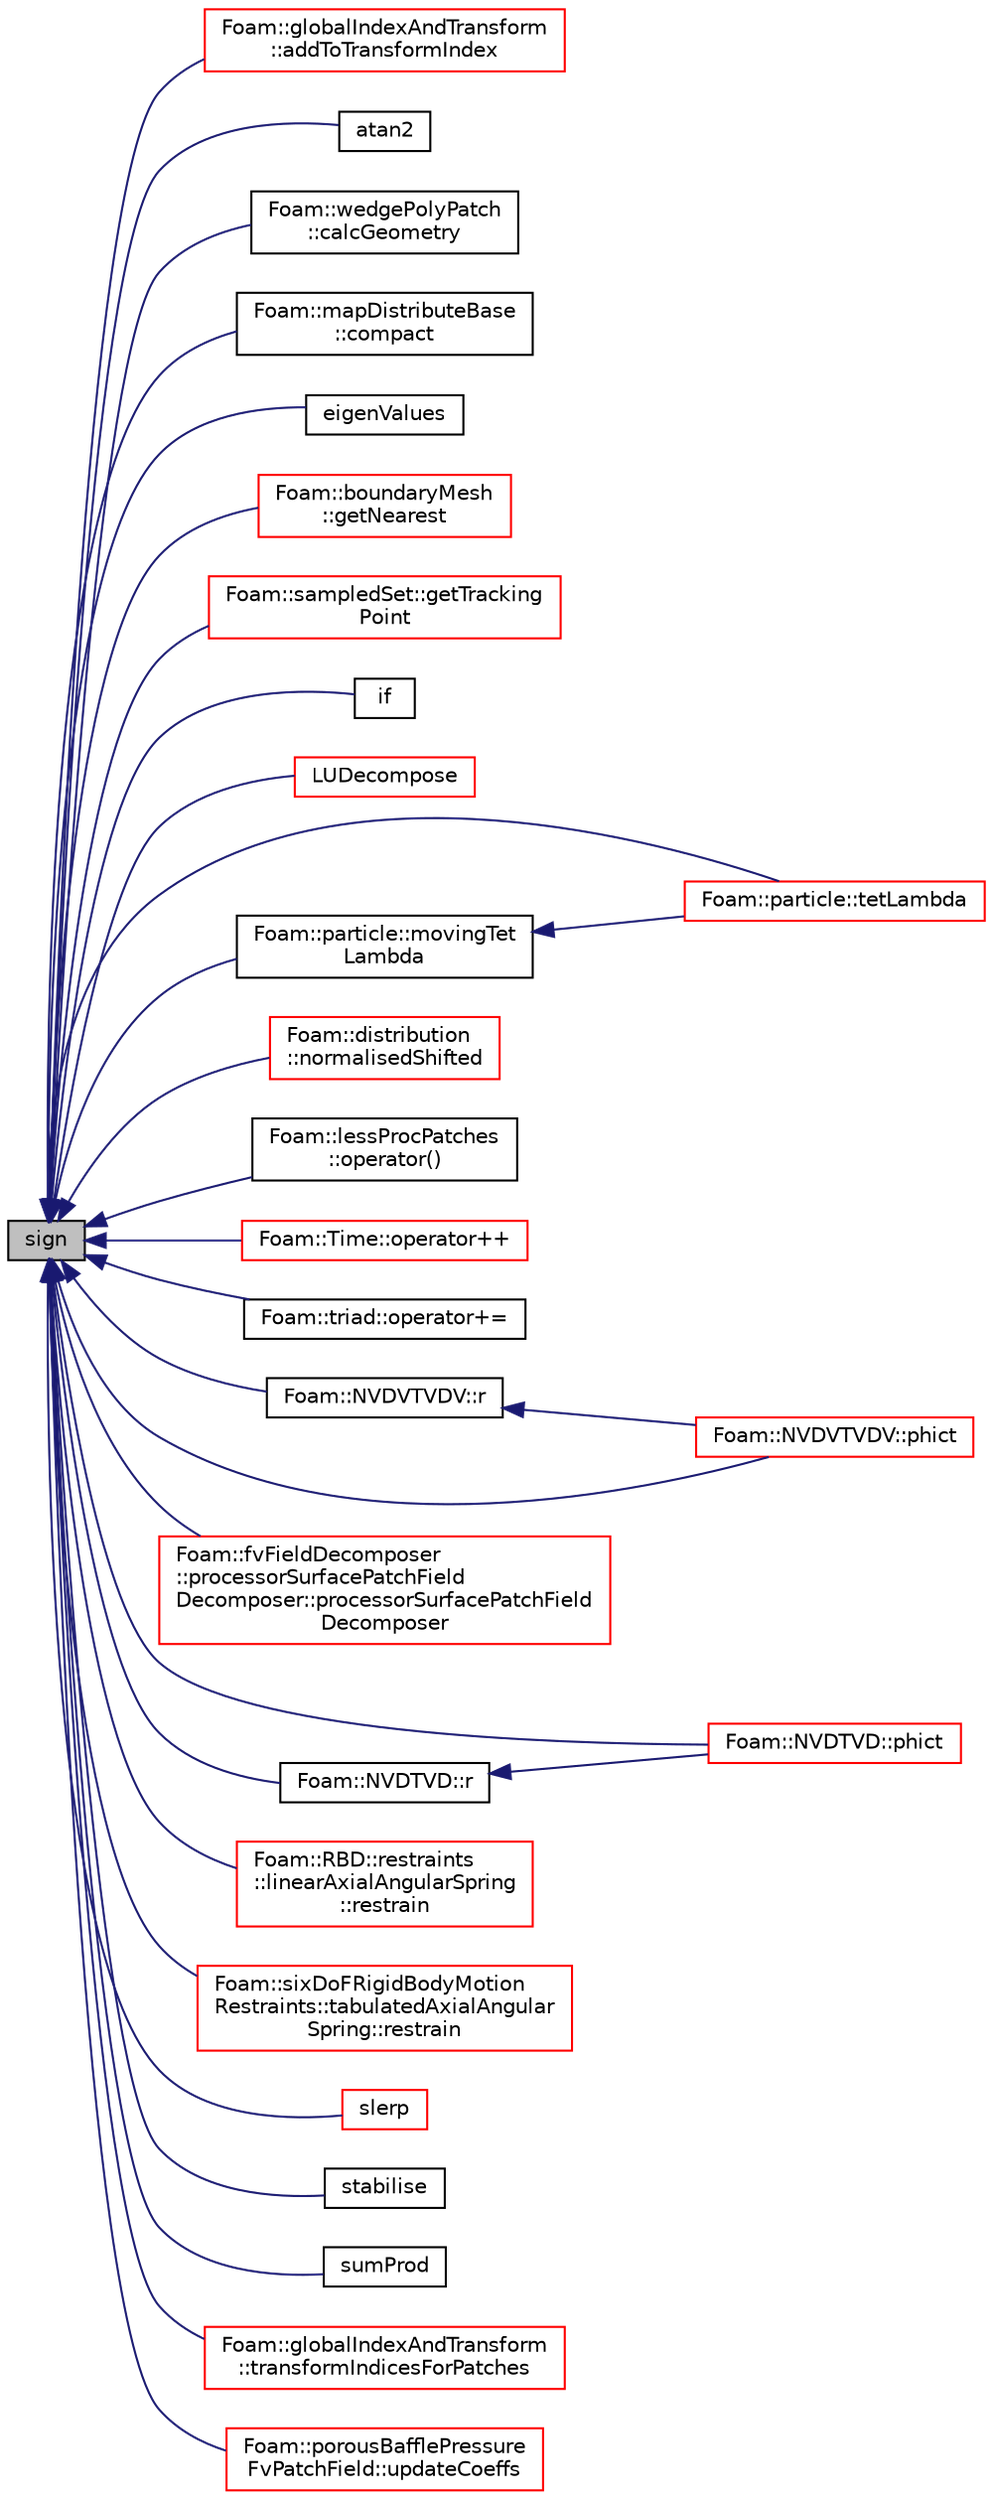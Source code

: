digraph "sign"
{
  bgcolor="transparent";
  edge [fontname="Helvetica",fontsize="10",labelfontname="Helvetica",labelfontsize="10"];
  node [fontname="Helvetica",fontsize="10",shape=record];
  rankdir="LR";
  Node1 [label="sign",height=0.2,width=0.4,color="black", fillcolor="grey75", style="filled", fontcolor="black"];
  Node1 -> Node2 [dir="back",color="midnightblue",fontsize="10",style="solid",fontname="Helvetica"];
  Node2 [label="Foam::globalIndexAndTransform\l::addToTransformIndex",height=0.2,width=0.4,color="red",URL="$a00948.html#ad21570751c8d87b67693ccb17b7a4605",tooltip="Add patch transformation to transformIndex. Return new. "];
  Node1 -> Node3 [dir="back",color="midnightblue",fontsize="10",style="solid",fontname="Helvetica"];
  Node3 [label="atan2",height=0.2,width=0.4,color="black",URL="$a10909.html#ac4f658d3f23292db85ec6b618e5976e0"];
  Node1 -> Node4 [dir="back",color="midnightblue",fontsize="10",style="solid",fontname="Helvetica"];
  Node4 [label="Foam::wedgePolyPatch\l::calcGeometry",height=0.2,width=0.4,color="black",URL="$a02977.html#a58bb4c0382e9ee570811fb3f005a0a97",tooltip="Calculate the patch geometry. "];
  Node1 -> Node5 [dir="back",color="midnightblue",fontsize="10",style="solid",fontname="Helvetica"];
  Node5 [label="Foam::mapDistributeBase\l::compact",height=0.2,width=0.4,color="black",URL="$a01438.html#a896b4aaead7e26394465fbf72e69845c",tooltip="Compact all maps and layout. Returns compaction maps for. "];
  Node1 -> Node6 [dir="back",color="midnightblue",fontsize="10",style="solid",fontname="Helvetica"];
  Node6 [label="eigenValues",height=0.2,width=0.4,color="black",URL="$a10909.html#a439ae805cc773abe7c94178cce4f5ba3"];
  Node1 -> Node7 [dir="back",color="midnightblue",fontsize="10",style="solid",fontname="Helvetica"];
  Node7 [label="Foam::boundaryMesh\l::getNearest",height=0.2,width=0.4,color="red",URL="$a00149.html#afc0c1d142df9fc42e5efffdf1f144d3a",tooltip="Get bMesh index of nearest face for every boundary face in. "];
  Node1 -> Node8 [dir="back",color="midnightblue",fontsize="10",style="solid",fontname="Helvetica"];
  Node8 [label="Foam::sampledSet::getTracking\lPoint",height=0.2,width=0.4,color="red",URL="$a02305.html#ac88fdf702ca17f9583dd334cc560847d",tooltip="Calculates start of tracking given samplePt and first boundary. "];
  Node1 -> Node9 [dir="back",color="midnightblue",fontsize="10",style="solid",fontname="Helvetica"];
  Node9 [label="if",height=0.2,width=0.4,color="black",URL="$a04379.html#a9b43722dc84962b0468310645a9ef10b"];
  Node1 -> Node10 [dir="back",color="midnightblue",fontsize="10",style="solid",fontname="Helvetica"];
  Node10 [label="LUDecompose",height=0.2,width=0.4,color="red",URL="$a10909.html#a4c90a8a26de44c9bed71aef2138ce997",tooltip="LU decompose the matrix with pivoting. "];
  Node1 -> Node11 [dir="back",color="midnightblue",fontsize="10",style="solid",fontname="Helvetica"];
  Node11 [label="Foam::particle::movingTet\lLambda",height=0.2,width=0.4,color="black",URL="$a01817.html#a1eb42a7a119014473a88d1c2a2501460",tooltip="Find the lambda value for a moving tri face. "];
  Node11 -> Node12 [dir="back",color="midnightblue",fontsize="10",style="solid",fontname="Helvetica"];
  Node12 [label="Foam::particle::tetLambda",height=0.2,width=0.4,color="red",URL="$a01817.html#ac561a31571d2f238219e0fc0cfe708df",tooltip="Find the lambda value for the line to-from across the. "];
  Node1 -> Node13 [dir="back",color="midnightblue",fontsize="10",style="solid",fontname="Helvetica"];
  Node13 [label="Foam::distribution\l::normalisedShifted",height=0.2,width=0.4,color="red",URL="$a00566.html#ac6e2b0a301bce4cc2822d9aa89a14821"];
  Node1 -> Node14 [dir="back",color="midnightblue",fontsize="10",style="solid",fontname="Helvetica"];
  Node14 [label="Foam::lessProcPatches\l::operator()",height=0.2,width=0.4,color="black",URL="$a01339.html#a49202d8cfd6e19f3d43c028252050ed7"];
  Node1 -> Node15 [dir="back",color="midnightblue",fontsize="10",style="solid",fontname="Helvetica"];
  Node15 [label="Foam::Time::operator++",height=0.2,width=0.4,color="red",URL="$a02697.html#ad29d9fc6ef635c14c2d255bd9958d1bb",tooltip="Prefix increment,. "];
  Node1 -> Node16 [dir="back",color="midnightblue",fontsize="10",style="solid",fontname="Helvetica"];
  Node16 [label="Foam::triad::operator+=",height=0.2,width=0.4,color="black",URL="$a02769.html#ad336133248c6e97cec1f05fb2822b590",tooltip="Add the triad t2 to this triad. "];
  Node1 -> Node17 [dir="back",color="midnightblue",fontsize="10",style="solid",fontname="Helvetica"];
  Node17 [label="Foam::NVDVTVDV::phict",height=0.2,width=0.4,color="red",URL="$a01731.html#aa70dcd73d59a304dedd426df1714d7cb"];
  Node1 -> Node18 [dir="back",color="midnightblue",fontsize="10",style="solid",fontname="Helvetica"];
  Node18 [label="Foam::NVDTVD::phict",height=0.2,width=0.4,color="red",URL="$a01730.html#a4c344884fa7c25ebe2ec44314772356f"];
  Node1 -> Node19 [dir="back",color="midnightblue",fontsize="10",style="solid",fontname="Helvetica"];
  Node19 [label="Foam::fvFieldDecomposer\l::processorSurfacePatchField\lDecomposer::processorSurfacePatchField\lDecomposer",height=0.2,width=0.4,color="red",URL="$a02046.html#af72d2e185a996190766d378250096568",tooltip="Construct given addressing. "];
  Node1 -> Node20 [dir="back",color="midnightblue",fontsize="10",style="solid",fontname="Helvetica"];
  Node20 [label="Foam::NVDTVD::r",height=0.2,width=0.4,color="black",URL="$a01730.html#a86ef87ce925657157a481842964cf897"];
  Node20 -> Node18 [dir="back",color="midnightblue",fontsize="10",style="solid",fontname="Helvetica"];
  Node1 -> Node21 [dir="back",color="midnightblue",fontsize="10",style="solid",fontname="Helvetica"];
  Node21 [label="Foam::NVDVTVDV::r",height=0.2,width=0.4,color="black",URL="$a01731.html#ace291ff6f7f0df779c9f5b47d5445e83"];
  Node21 -> Node17 [dir="back",color="midnightblue",fontsize="10",style="solid",fontname="Helvetica"];
  Node1 -> Node22 [dir="back",color="midnightblue",fontsize="10",style="solid",fontname="Helvetica"];
  Node22 [label="Foam::RBD::restraints\l::linearAxialAngularSpring\l::restrain",height=0.2,width=0.4,color="red",URL="$a01364.html#a4c5d7873f07adebdfcea35684d5f1eb3",tooltip="Accumulate the retraint internal joint forces into the tau field and. "];
  Node1 -> Node23 [dir="back",color="midnightblue",fontsize="10",style="solid",fontname="Helvetica"];
  Node23 [label="Foam::sixDoFRigidBodyMotion\lRestraints::tabulatedAxialAngular\lSpring::restrain",height=0.2,width=0.4,color="red",URL="$a02645.html#a7fa713dfa7e7b8124d760266460acb1a",tooltip="Calculate the restraint position, force and moment. "];
  Node1 -> Node24 [dir="back",color="midnightblue",fontsize="10",style="solid",fontname="Helvetica"];
  Node24 [label="slerp",height=0.2,width=0.4,color="red",URL="$a10909.html#ad99931d1155936b2d8aa2ce6651bce06",tooltip="Spherical linear interpolation of quaternions. "];
  Node1 -> Node25 [dir="back",color="midnightblue",fontsize="10",style="solid",fontname="Helvetica"];
  Node25 [label="stabilise",height=0.2,width=0.4,color="black",URL="$a10909.html#a5256ed0d7ec24b1876ba90c6ff1f8727"];
  Node1 -> Node26 [dir="back",color="midnightblue",fontsize="10",style="solid",fontname="Helvetica"];
  Node26 [label="sumProd",height=0.2,width=0.4,color="black",URL="$a10909.html#a5b480f6156c25bef4de87d86094e87ea"];
  Node1 -> Node12 [dir="back",color="midnightblue",fontsize="10",style="solid",fontname="Helvetica"];
  Node1 -> Node27 [dir="back",color="midnightblue",fontsize="10",style="solid",fontname="Helvetica"];
  Node27 [label="Foam::globalIndexAndTransform\l::transformIndicesForPatches",height=0.2,width=0.4,color="red",URL="$a00948.html#aaeb707184c40773486e659fc31f007d4",tooltip="Access the all of the indices of the transform. "];
  Node1 -> Node28 [dir="back",color="midnightblue",fontsize="10",style="solid",fontname="Helvetica"];
  Node28 [label="Foam::porousBafflePressure\lFvPatchField::updateCoeffs",height=0.2,width=0.4,color="red",URL="$a01985.html#a7e24eafac629d3733181cd942d4c902f",tooltip="Update the coefficients associated with the patch field. "];
}
